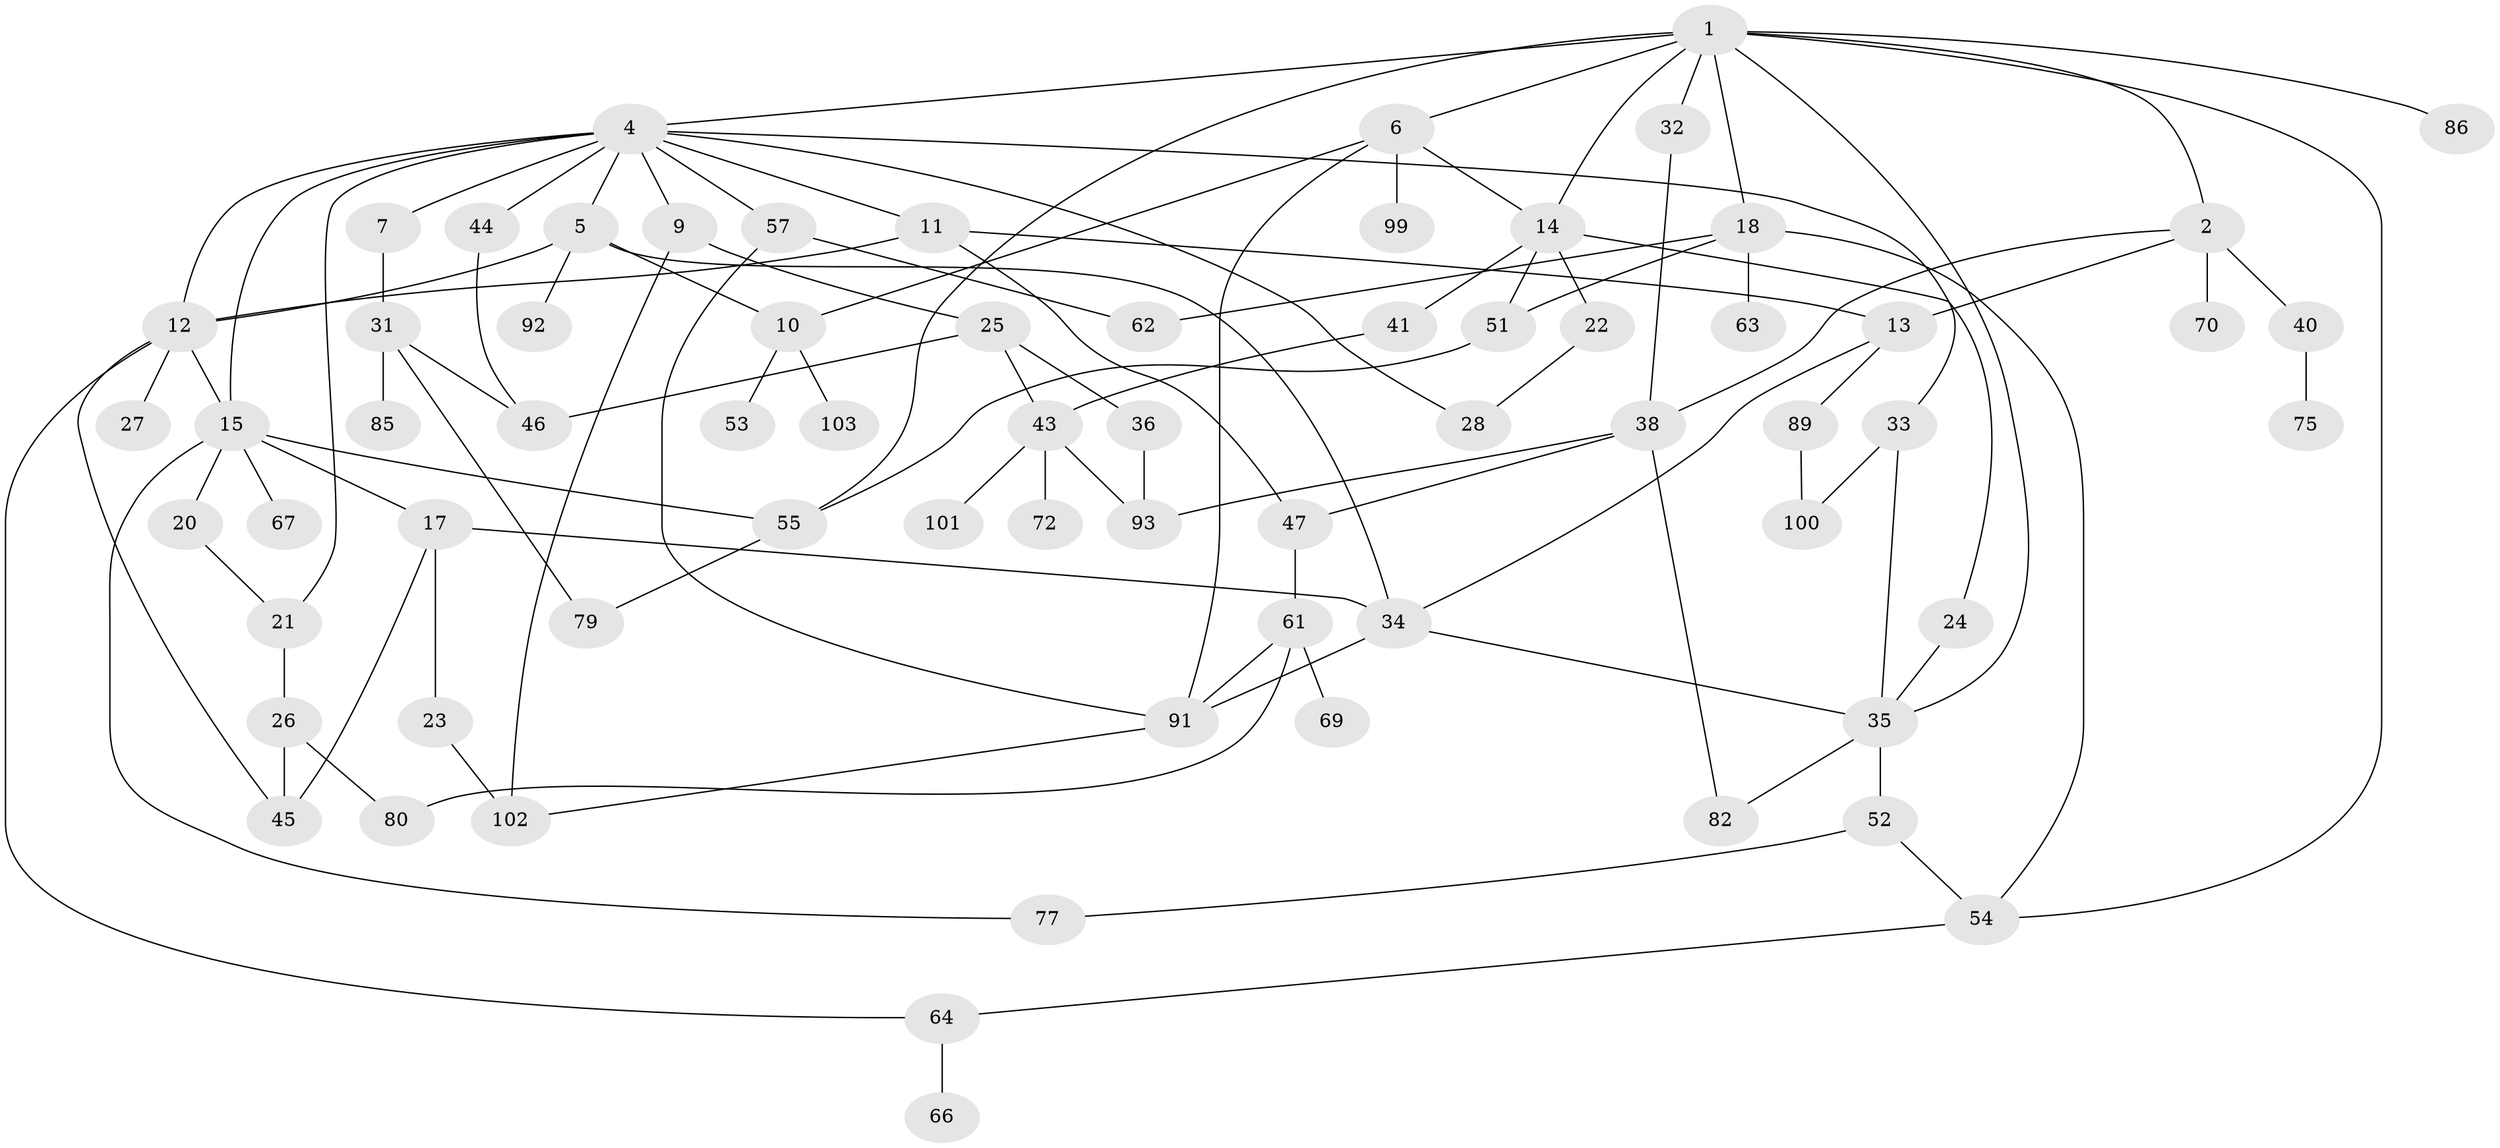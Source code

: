 // original degree distribution, {8: 0.009523809523809525, 5: 0.0761904761904762, 4: 0.14285714285714285, 11: 0.009523809523809525, 6: 0.02857142857142857, 2: 0.3238095238095238, 7: 0.009523809523809525, 3: 0.18095238095238095, 1: 0.21904761904761905}
// Generated by graph-tools (version 1.1) at 2025/10/02/27/25 16:10:53]
// undirected, 69 vertices, 107 edges
graph export_dot {
graph [start="1"]
  node [color=gray90,style=filled];
  1 [super="+3"];
  2 [super="+42"];
  4 [super="+8"];
  5;
  6 [super="+19"];
  7;
  9 [super="+39"];
  10 [super="+73"];
  11;
  12 [super="+59"];
  13 [super="+95"];
  14 [super="+48"];
  15 [super="+16"];
  17 [super="+56"];
  18 [super="+29"];
  20;
  21;
  22;
  23;
  24;
  25 [super="+30"];
  26 [super="+87"];
  27;
  28 [super="+68"];
  31 [super="+37"];
  32;
  33 [super="+49"];
  34 [super="+84"];
  35 [super="+60"];
  36;
  38 [super="+78"];
  40 [super="+50"];
  41;
  43 [super="+71"];
  44;
  45 [super="+94"];
  46 [super="+88"];
  47 [super="+96"];
  51 [super="+74"];
  52 [super="+105"];
  53;
  54 [super="+58"];
  55 [super="+97"];
  57 [super="+81"];
  61;
  62;
  63;
  64 [super="+65"];
  66;
  67;
  69 [super="+83"];
  70;
  72;
  75 [super="+76"];
  77;
  79;
  80 [super="+90"];
  82;
  85;
  86;
  89;
  91 [super="+104"];
  92;
  93 [super="+98"];
  99;
  100;
  101;
  102;
  103;
  1 -- 2;
  1 -- 4;
  1 -- 32;
  1 -- 86;
  1 -- 54;
  1 -- 18;
  1 -- 6;
  1 -- 14;
  1 -- 35;
  1 -- 55;
  2 -- 13;
  2 -- 40;
  2 -- 70;
  2 -- 38;
  4 -- 5 [weight=2];
  4 -- 7;
  4 -- 9;
  4 -- 11;
  4 -- 15;
  4 -- 28;
  4 -- 57 [weight=2];
  4 -- 21;
  4 -- 12;
  4 -- 33;
  4 -- 44;
  5 -- 10;
  5 -- 92;
  5 -- 12;
  5 -- 34;
  6 -- 99;
  6 -- 14;
  6 -- 10;
  6 -- 91;
  7 -- 31;
  9 -- 25;
  9 -- 102;
  10 -- 53;
  10 -- 103;
  11 -- 12;
  11 -- 13;
  11 -- 47;
  12 -- 27;
  12 -- 64;
  12 -- 15;
  12 -- 45;
  13 -- 34;
  13 -- 89;
  14 -- 22;
  14 -- 24;
  14 -- 41;
  14 -- 51;
  15 -- 17;
  15 -- 55;
  15 -- 67;
  15 -- 77;
  15 -- 20;
  17 -- 23;
  17 -- 45;
  17 -- 34;
  18 -- 54;
  18 -- 62;
  18 -- 63;
  18 -- 51;
  20 -- 21;
  21 -- 26;
  22 -- 28;
  23 -- 102;
  24 -- 35;
  25 -- 36;
  25 -- 43 [weight=2];
  25 -- 46;
  26 -- 45;
  26 -- 80;
  31 -- 79;
  31 -- 85;
  31 -- 46;
  32 -- 38;
  33 -- 35;
  33 -- 100;
  34 -- 35;
  34 -- 91;
  35 -- 52;
  35 -- 82;
  36 -- 93;
  38 -- 47;
  38 -- 93;
  38 -- 82;
  40 -- 75;
  41 -- 43;
  43 -- 93;
  43 -- 72;
  43 -- 101;
  44 -- 46;
  47 -- 61;
  51 -- 55;
  52 -- 54;
  52 -- 77;
  54 -- 64;
  55 -- 79;
  57 -- 91;
  57 -- 62;
  61 -- 69;
  61 -- 80;
  61 -- 91;
  64 -- 66;
  89 -- 100;
  91 -- 102;
}
